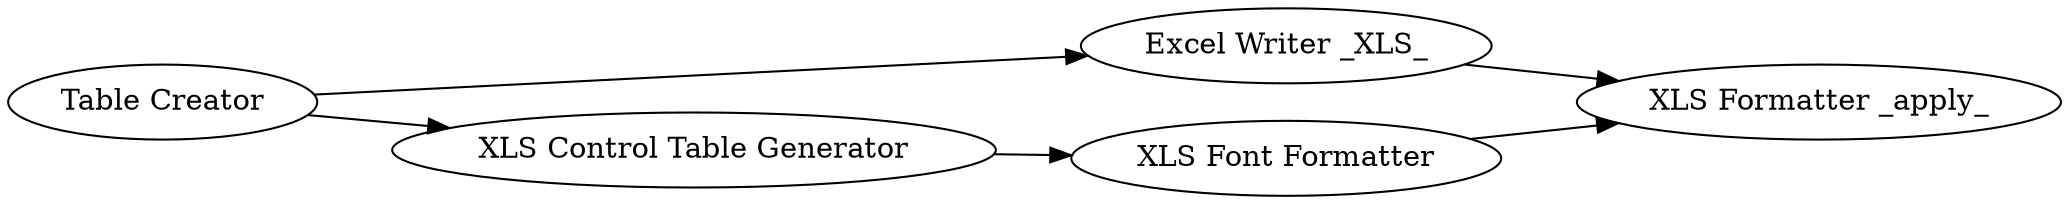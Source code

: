 digraph {
	1 [label="Table Creator"]
	2 [label="Excel Writer _XLS_"]
	3 [label="XLS Control Table Generator"]
	4 [label="XLS Font Formatter"]
	5 [label="XLS Formatter _apply_"]
	1 -> 3
	1 -> 2
	2 -> 5
	3 -> 4
	4 -> 5
	rankdir=LR
}
